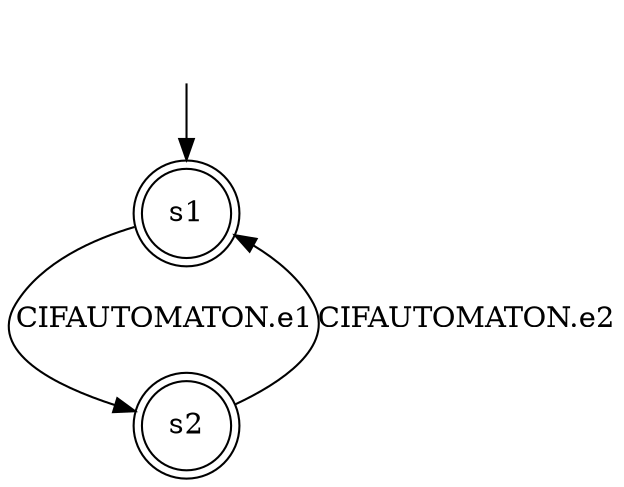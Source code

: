 digraph automaton {
	1 [label=<s1> shape="doublecircle"];
	2 [label=<s2> shape="doublecircle"];
	__init1 [label=<> shape="none"];
	__init1 -> 1;
	1 -> 2 [label=<CIFAUTOMATON.e1> id="1-0-2"];
	2 -> 1 [label=<CIFAUTOMATON.e2> id="2-0-1"];
}

